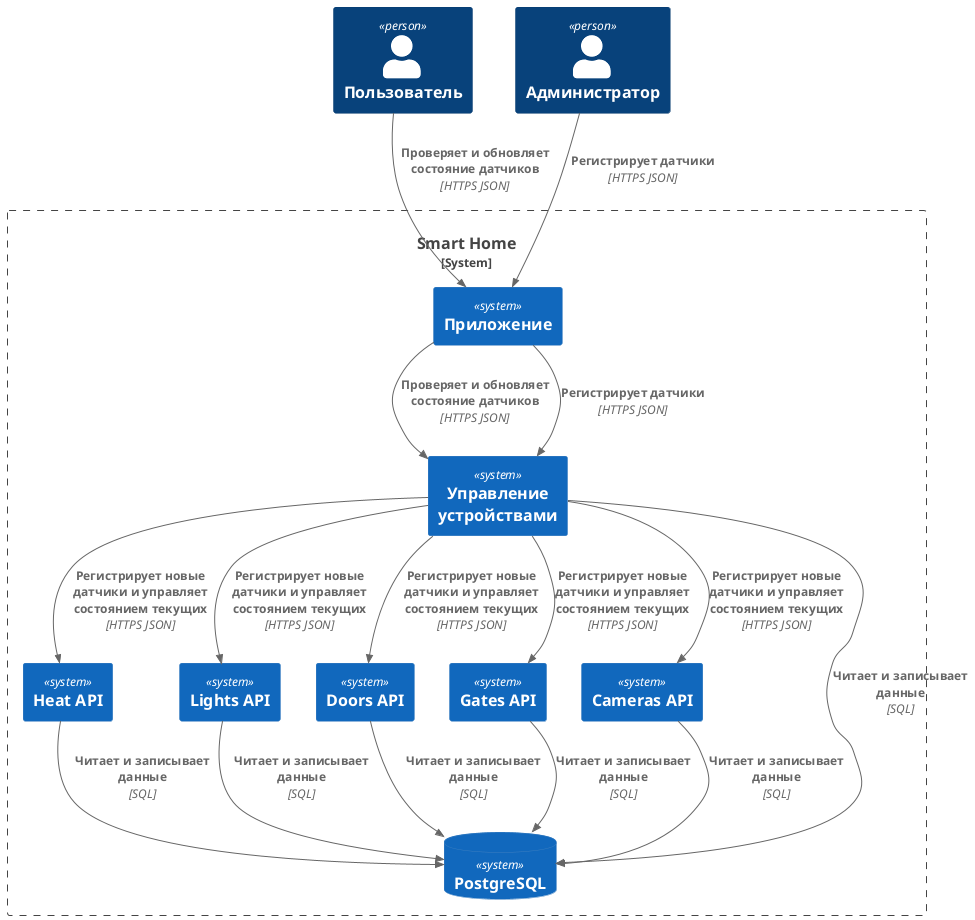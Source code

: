 @startuml
!include <C4/C4_Container>

Person(usr, "Пользователь", "")
Person(adm, "Администратор", "")

System_Boundary(c1, "Smart Home"){
    System(app, "Приложение")
    System(mngt, "Управление устройствами")
    System(heat, "Heat API")
    System(lights, "Lights API")
    System(doors, "Doors API")
    System(gates, "Gates API")
    System(cameras, "Cameras API")
    SystemDb(pg, "PostgreSQL")
}

Rel(usr, app, "Проверяет и обновляет состояние датчиков", "HTTPS JSON")
Rel(app, mngt, "Проверяет и обновляет состояние датчиков", "HTTPS JSON")
Rel(adm, app, "Регистрирует датчики", "HTTPS JSON")
Rel(app, mngt, "Регистрирует датчики", "HTTPS JSON")
Rel(mngt, heat, "Регистрирует новые датчики и управляет состоянием текущих", "HTTPS JSON")
Rel(mngt, lights, "Регистрирует новые датчики и управляет состоянием текущих", "HTTPS JSON")
Rel(mngt, doors, "Регистрирует новые датчики и управляет состоянием текущих", "HTTPS JSON")
Rel(mngt, gates, "Регистрирует новые датчики и управляет состоянием текущих", "HTTPS JSON")
Rel(mngt, cameras, "Регистрирует новые датчики и управляет состоянием текущих", "HTTPS JSON")
Rel(mngt, pg, "Читает и записывает данные", "SQL")
Rel(heat, pg, "Читает и записывает данные", "SQL")
Rel(lights, pg, "Читает и записывает данные", "SQL")
Rel(doors, pg, "Читает и записывает данные", "SQL")
Rel(gates, pg, "Читает и записывает данные", "SQL")
Rel(cameras, pg, "Читает и записывает данные", "SQL")
@enduml